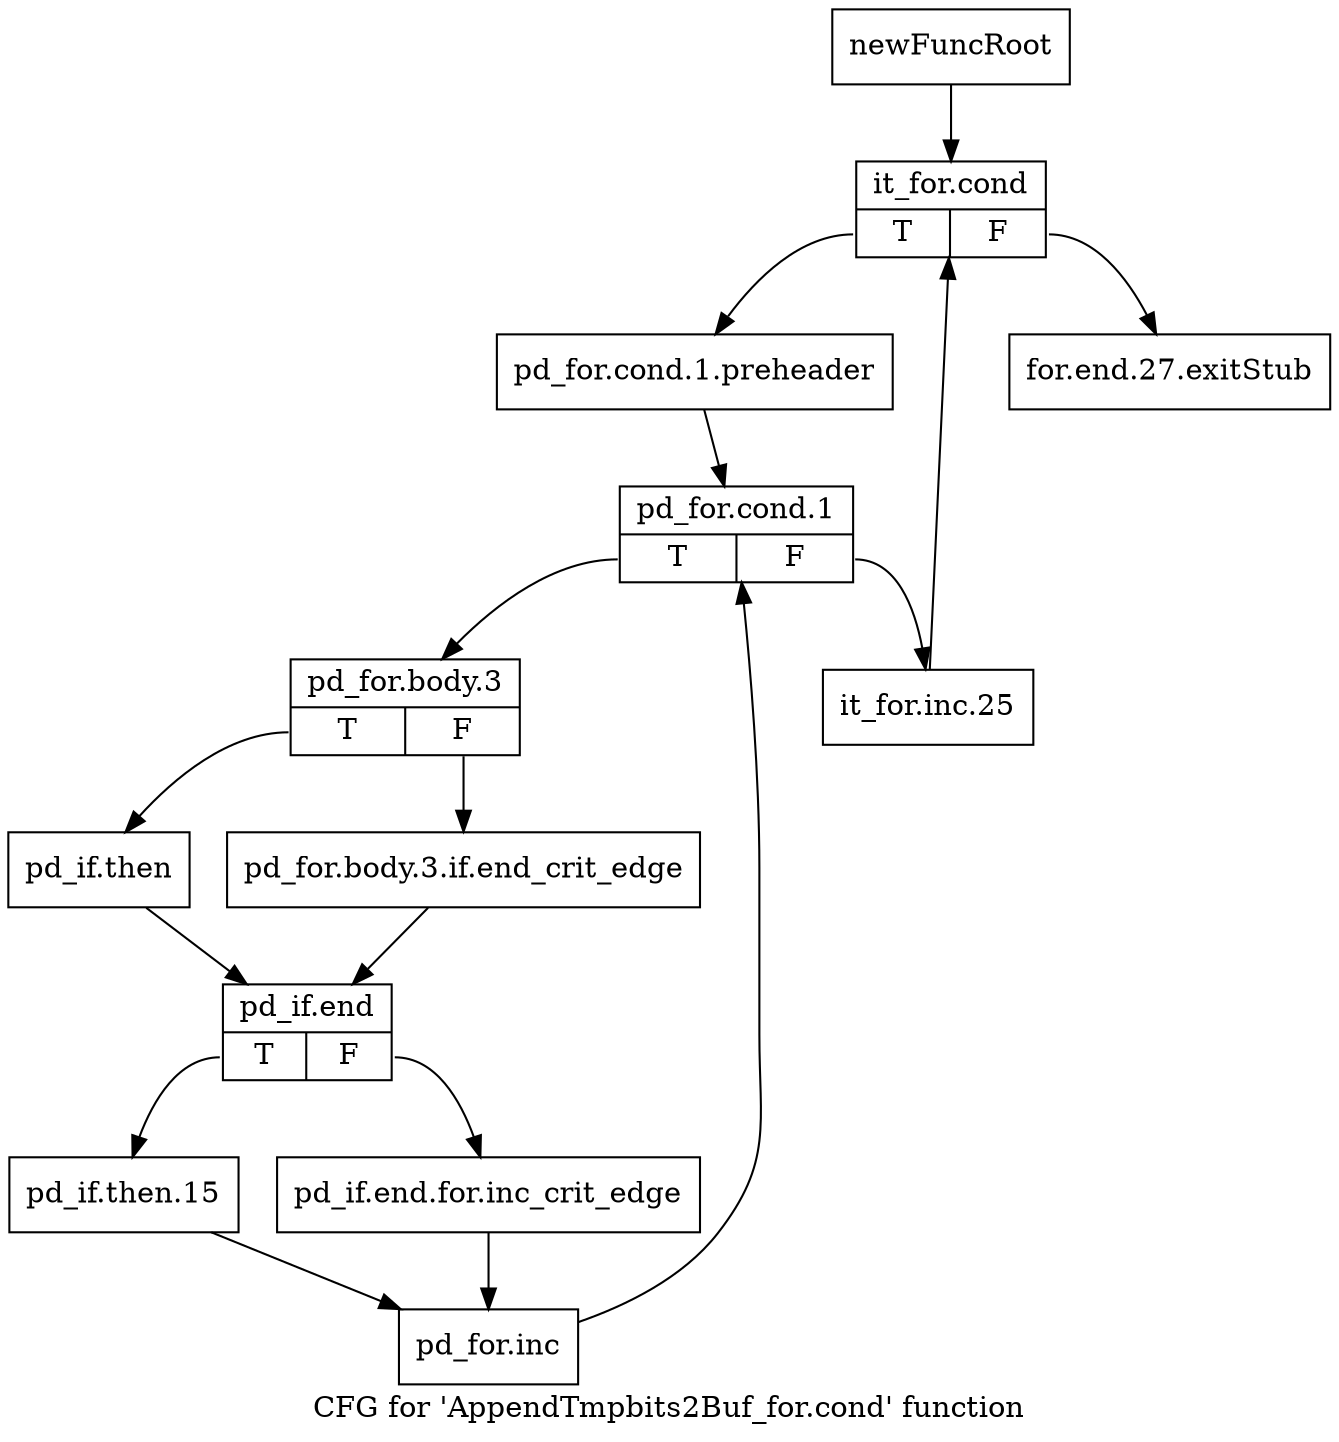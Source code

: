 digraph "CFG for 'AppendTmpbits2Buf_for.cond' function" {
	label="CFG for 'AppendTmpbits2Buf_for.cond' function";

	Node0x2680f10 [shape=record,label="{newFuncRoot}"];
	Node0x2680f10 -> Node0x2680fb0;
	Node0x2680f60 [shape=record,label="{for.end.27.exitStub}"];
	Node0x2680fb0 [shape=record,label="{it_for.cond|{<s0>T|<s1>F}}"];
	Node0x2680fb0:s0 -> Node0x2681000;
	Node0x2680fb0:s1 -> Node0x2680f60;
	Node0x2681000 [shape=record,label="{pd_for.cond.1.preheader}"];
	Node0x2681000 -> Node0x2681050;
	Node0x2681050 [shape=record,label="{pd_for.cond.1|{<s0>T|<s1>F}}"];
	Node0x2681050:s0 -> Node0x26810f0;
	Node0x2681050:s1 -> Node0x26810a0;
	Node0x26810a0 [shape=record,label="{it_for.inc.25}"];
	Node0x26810a0 -> Node0x2680fb0;
	Node0x26810f0 [shape=record,label="{pd_for.body.3|{<s0>T|<s1>F}}"];
	Node0x26810f0:s0 -> Node0x2681190;
	Node0x26810f0:s1 -> Node0x2681140;
	Node0x2681140 [shape=record,label="{pd_for.body.3.if.end_crit_edge}"];
	Node0x2681140 -> Node0x26811e0;
	Node0x2681190 [shape=record,label="{pd_if.then}"];
	Node0x2681190 -> Node0x26811e0;
	Node0x26811e0 [shape=record,label="{pd_if.end|{<s0>T|<s1>F}}"];
	Node0x26811e0:s0 -> Node0x2681280;
	Node0x26811e0:s1 -> Node0x2681230;
	Node0x2681230 [shape=record,label="{pd_if.end.for.inc_crit_edge}"];
	Node0x2681230 -> Node0x26812d0;
	Node0x2681280 [shape=record,label="{pd_if.then.15}"];
	Node0x2681280 -> Node0x26812d0;
	Node0x26812d0 [shape=record,label="{pd_for.inc}"];
	Node0x26812d0 -> Node0x2681050;
}
